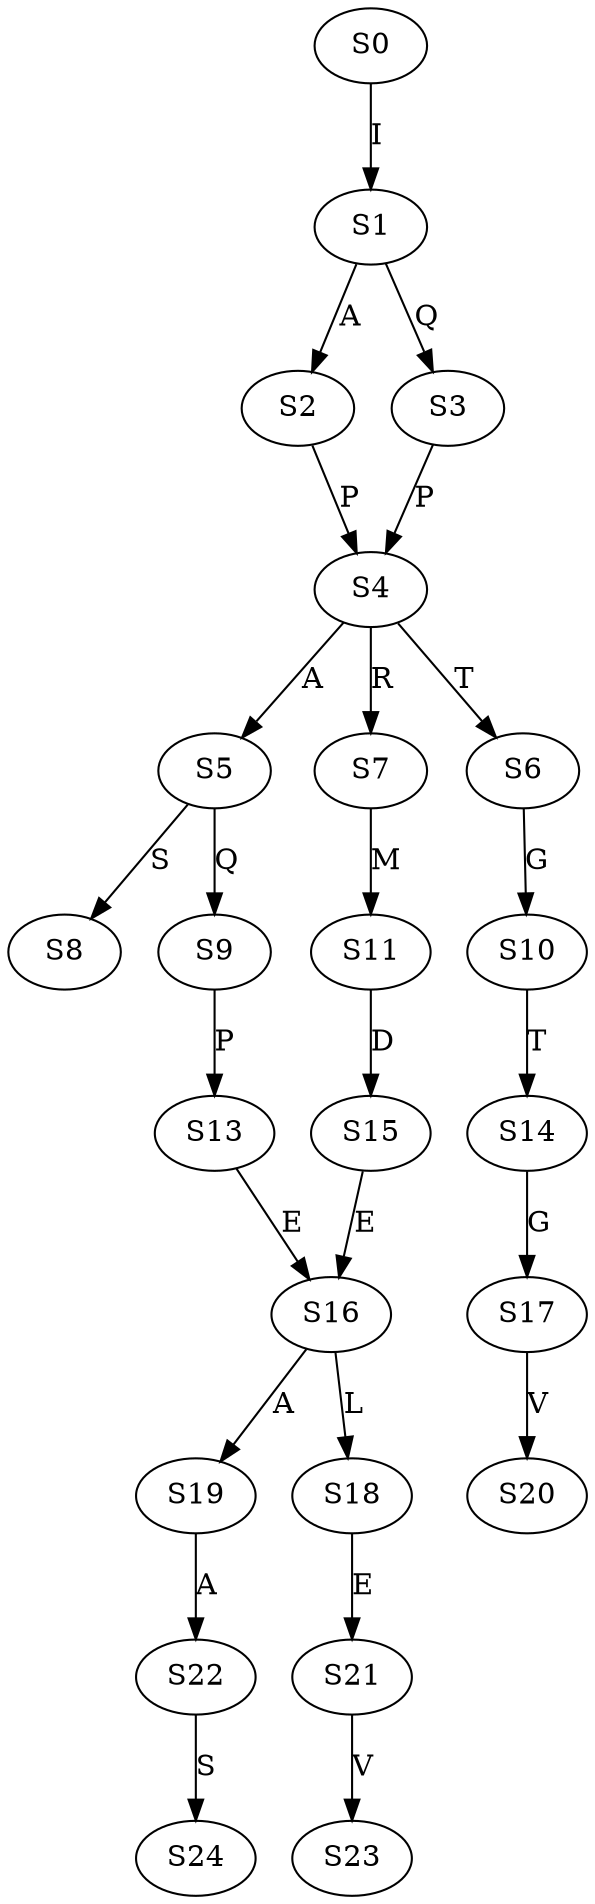 strict digraph  {
	S0 -> S1 [ label = I ];
	S1 -> S2 [ label = A ];
	S1 -> S3 [ label = Q ];
	S2 -> S4 [ label = P ];
	S3 -> S4 [ label = P ];
	S4 -> S5 [ label = A ];
	S4 -> S6 [ label = T ];
	S4 -> S7 [ label = R ];
	S5 -> S8 [ label = S ];
	S5 -> S9 [ label = Q ];
	S6 -> S10 [ label = G ];
	S7 -> S11 [ label = M ];
	S9 -> S13 [ label = P ];
	S10 -> S14 [ label = T ];
	S11 -> S15 [ label = D ];
	S13 -> S16 [ label = E ];
	S14 -> S17 [ label = G ];
	S15 -> S16 [ label = E ];
	S16 -> S18 [ label = L ];
	S16 -> S19 [ label = A ];
	S17 -> S20 [ label = V ];
	S18 -> S21 [ label = E ];
	S19 -> S22 [ label = A ];
	S21 -> S23 [ label = V ];
	S22 -> S24 [ label = S ];
}
